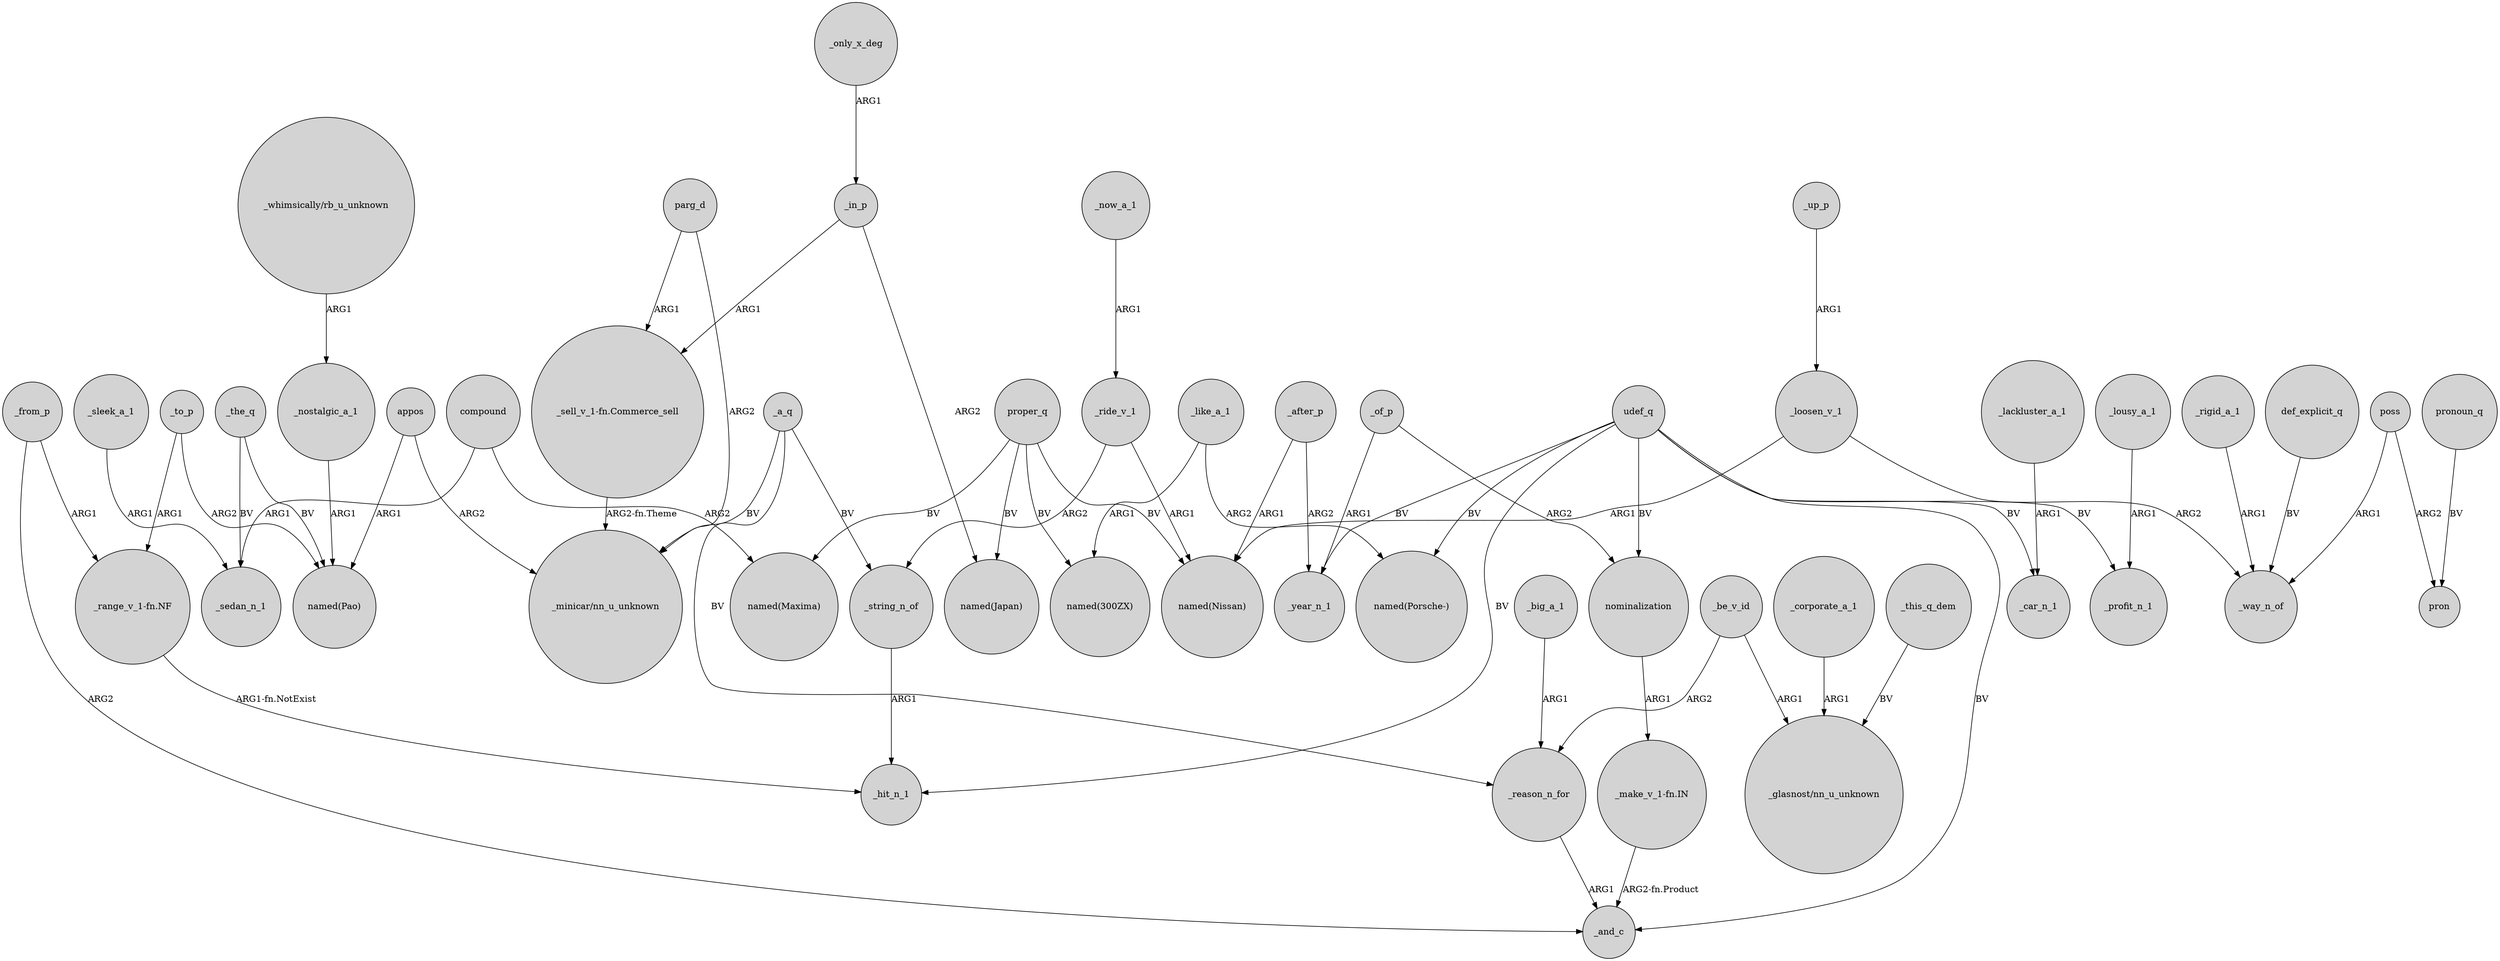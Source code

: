 digraph {
	node [shape=circle style=filled]
	udef_q -> _hit_n_1 [label=BV]
	compound -> "named(Maxima)" [label=ARG2]
	_ride_v_1 -> _string_n_of [label=ARG2]
	poss -> pron [label=ARG2]
	_string_n_of -> _hit_n_1 [label=ARG1]
	_lackluster_a_1 -> _car_n_1 [label=ARG1]
	nominalization -> "_make_v_1-fn.IN" [label=ARG1]
	appos -> "named(Pao)" [label=ARG1]
	poss -> _way_n_of [label=ARG1]
	parg_d -> "_sell_v_1-fn.Commerce_sell" [label=ARG1]
	_nostalgic_a_1 -> "named(Pao)" [label=ARG1]
	udef_q -> "named(Porsche-)" [label=BV]
	"_whimsically/rb_u_unknown" -> _nostalgic_a_1 [label=ARG1]
	_to_p -> "_range_v_1-fn.NF" [label=ARG1]
	_a_q -> _reason_n_for [label=BV]
	_of_p -> _year_n_1 [label=ARG1]
	_sleek_a_1 -> _sedan_n_1 [label=ARG1]
	proper_q -> "named(Maxima)" [label=BV]
	proper_q -> "named(Japan)" [label=BV]
	_corporate_a_1 -> "_glasnost/nn_u_unknown" [label=ARG1]
	appos -> "_minicar/nn_u_unknown" [label=ARG2]
	_up_p -> _loosen_v_1 [label=ARG1]
	_rigid_a_1 -> _way_n_of [label=ARG1]
	_the_q -> _sedan_n_1 [label=BV]
	_be_v_id -> "_glasnost/nn_u_unknown" [label=ARG1]
	"_make_v_1-fn.IN" -> _and_c [label="ARG2-fn.Product"]
	pronoun_q -> pron [label=BV]
	_a_q -> "_minicar/nn_u_unknown" [label=BV]
	proper_q -> "named(Nissan)" [label=BV]
	_after_p -> _year_n_1 [label=ARG2]
	_after_p -> "named(Nissan)" [label=ARG1]
	def_explicit_q -> _way_n_of [label=BV]
	proper_q -> "named(300ZX)" [label=BV]
	_like_a_1 -> "named(Porsche-)" [label=ARG2]
	_reason_n_for -> _and_c [label=ARG1]
	_this_q_dem -> "_glasnost/nn_u_unknown" [label=BV]
	_lousy_a_1 -> _profit_n_1 [label=ARG1]
	_loosen_v_1 -> _way_n_of [label=ARG2]
	_a_q -> _string_n_of [label=BV]
	_of_p -> nominalization [label=ARG2]
	_ride_v_1 -> "named(Nissan)" [label=ARG1]
	_the_q -> "named(Pao)" [label=BV]
	"_sell_v_1-fn.Commerce_sell" -> "_minicar/nn_u_unknown" [label="ARG2-fn.Theme"]
	_in_p -> "_sell_v_1-fn.Commerce_sell" [label=ARG1]
	parg_d -> "_minicar/nn_u_unknown" [label=ARG2]
	_be_v_id -> _reason_n_for [label=ARG2]
	_only_x_deg -> _in_p [label=ARG1]
	udef_q -> nominalization [label=BV]
	udef_q -> _car_n_1 [label=BV]
	udef_q -> _year_n_1 [label=BV]
	_like_a_1 -> "named(300ZX)" [label=ARG1]
	_big_a_1 -> _reason_n_for [label=ARG1]
	udef_q -> _profit_n_1 [label=BV]
	_loosen_v_1 -> "named(Nissan)" [label=ARG1]
	_now_a_1 -> _ride_v_1 [label=ARG1]
	"_range_v_1-fn.NF" -> _hit_n_1 [label="ARG1-fn.NotExist"]
	_from_p -> _and_c [label=ARG2]
	udef_q -> _and_c [label=BV]
	_from_p -> "_range_v_1-fn.NF" [label=ARG1]
	_in_p -> "named(Japan)" [label=ARG2]
	_to_p -> "named(Pao)" [label=ARG2]
	compound -> _sedan_n_1 [label=ARG1]
}
